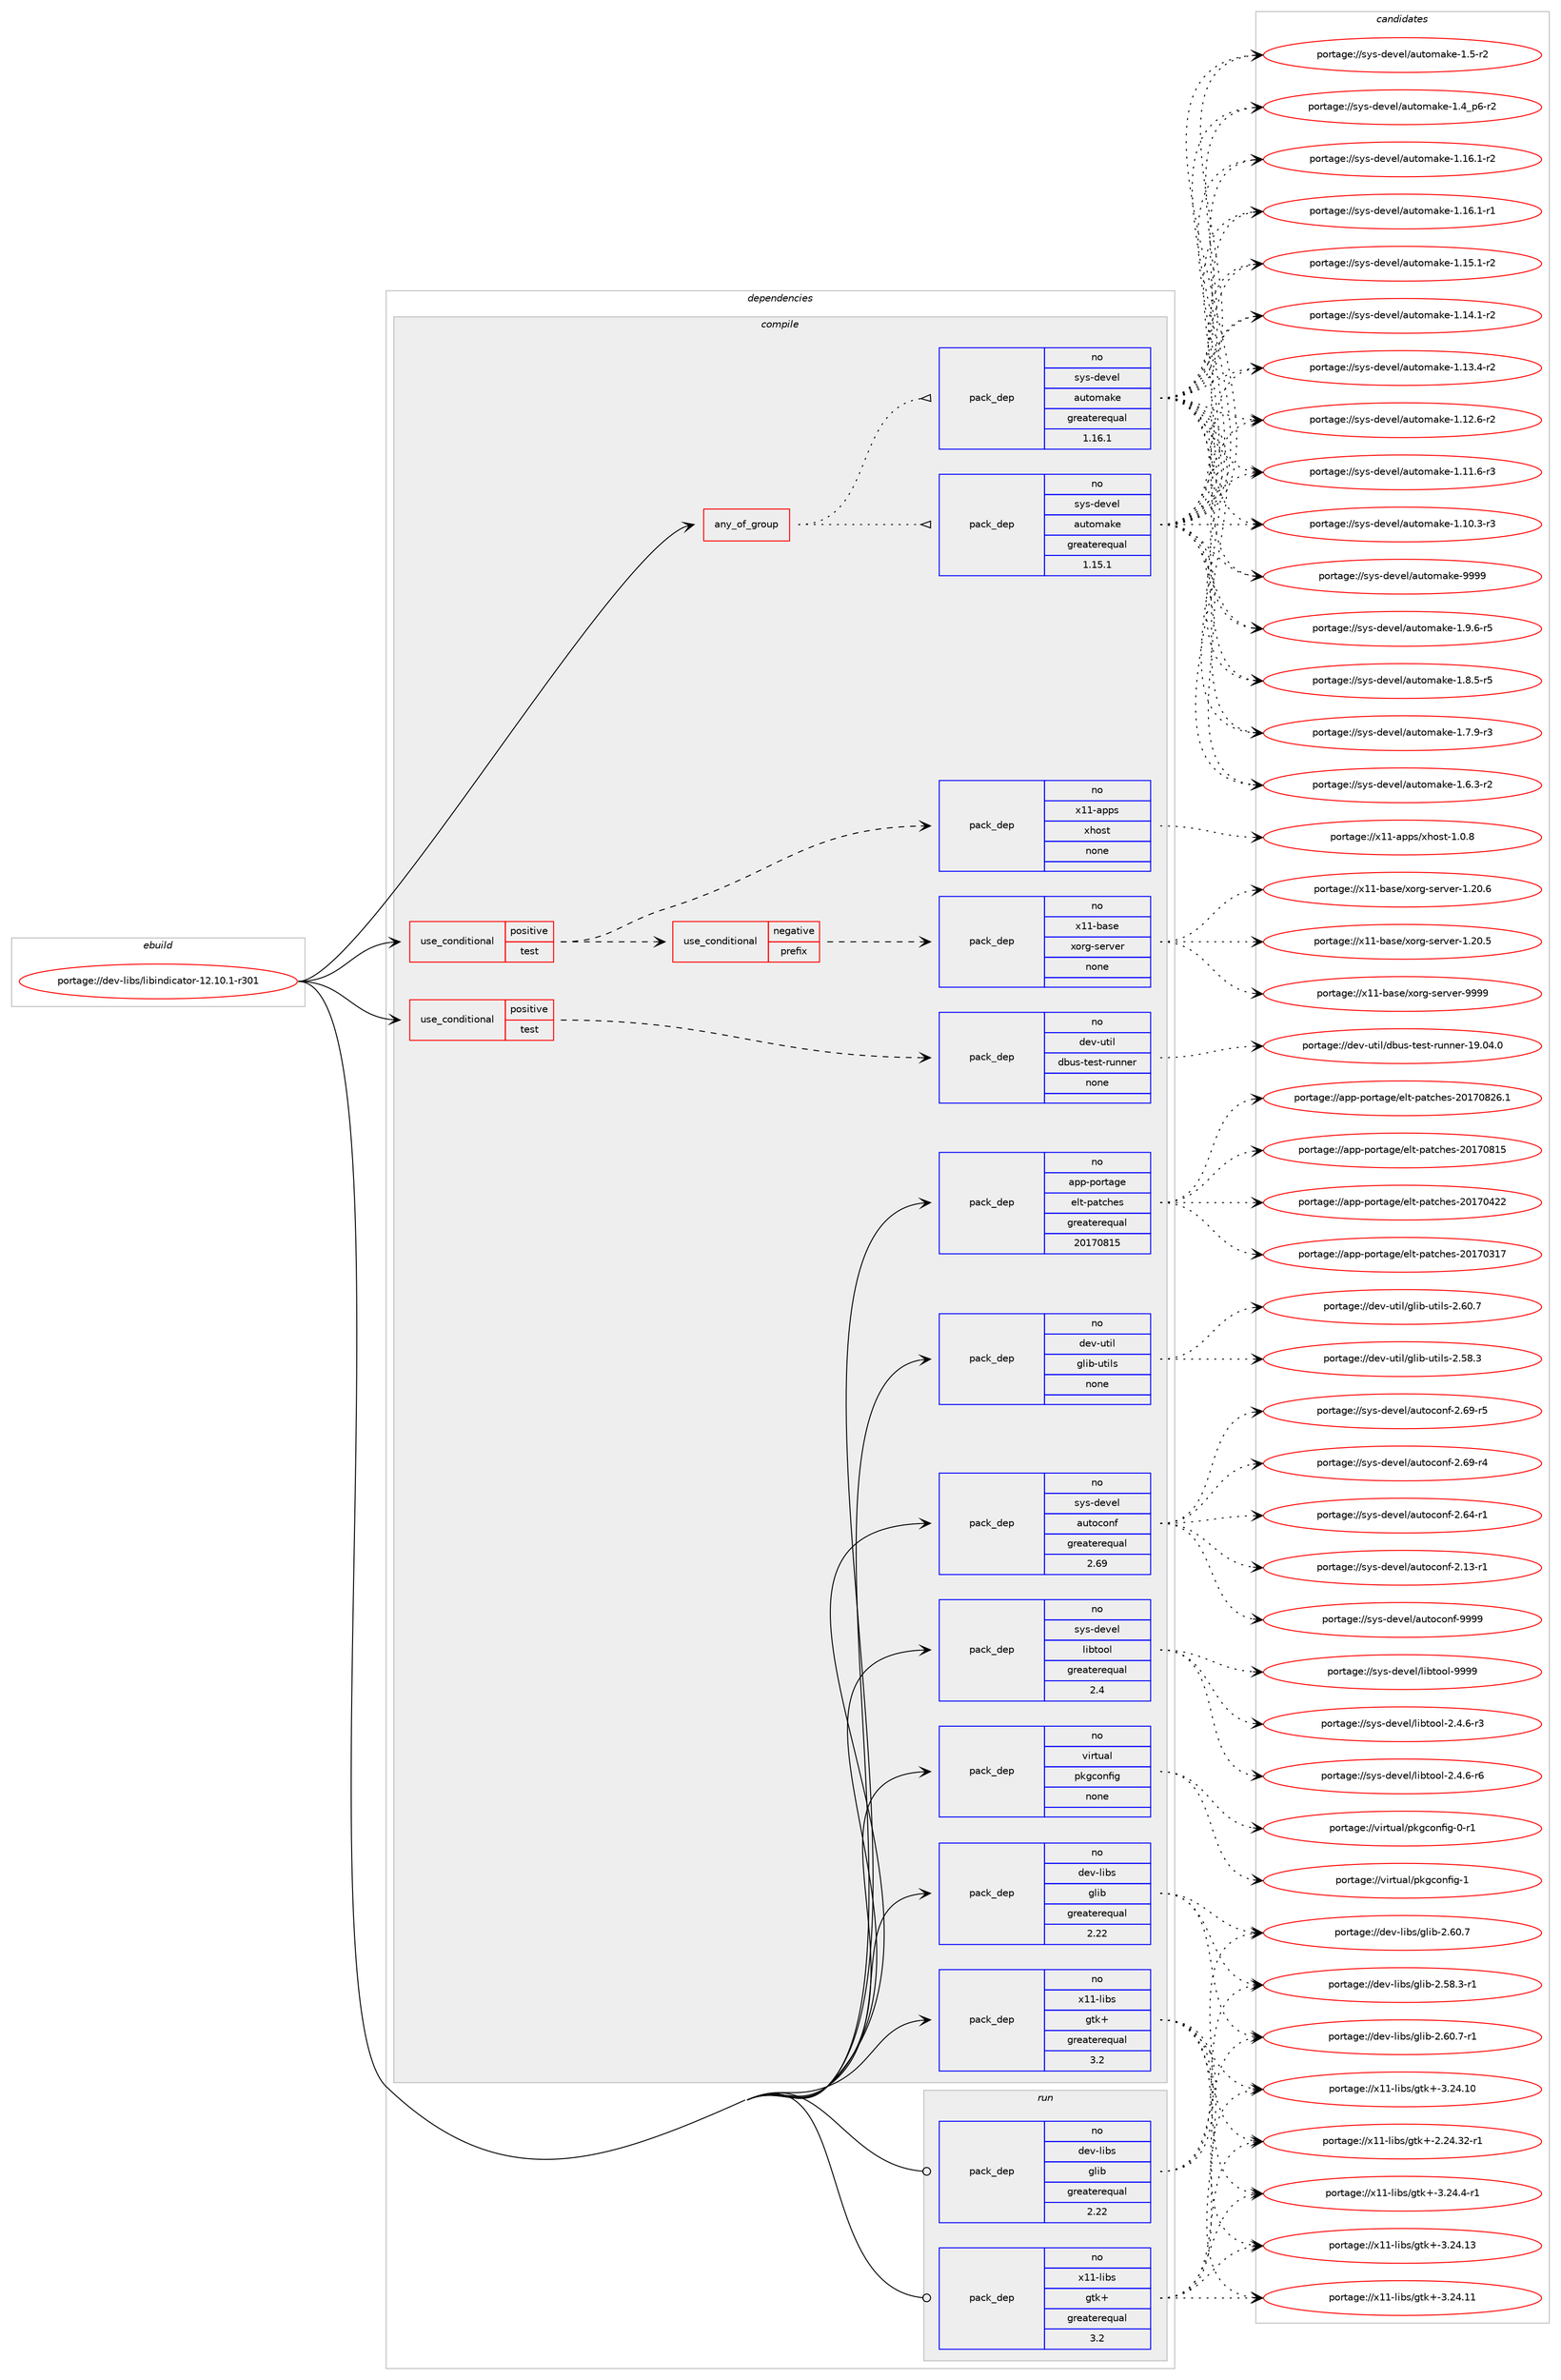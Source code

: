 digraph prolog {

# *************
# Graph options
# *************

newrank=true;
concentrate=true;
compound=true;
graph [rankdir=LR,fontname=Helvetica,fontsize=10,ranksep=1.5];#, ranksep=2.5, nodesep=0.2];
edge  [arrowhead=vee];
node  [fontname=Helvetica,fontsize=10];

# **********
# The ebuild
# **********

subgraph cluster_leftcol {
color=gray;
rank=same;
label=<<i>ebuild</i>>;
id [label="portage://dev-libs/libindicator-12.10.1-r301", color=red, width=4, href="../dev-libs/libindicator-12.10.1-r301.svg"];
}

# ****************
# The dependencies
# ****************

subgraph cluster_midcol {
color=gray;
label=<<i>dependencies</i>>;
subgraph cluster_compile {
fillcolor="#eeeeee";
style=filled;
label=<<i>compile</i>>;
subgraph any5022 {
dependency512124 [label=<<TABLE BORDER="0" CELLBORDER="1" CELLSPACING="0" CELLPADDING="4"><TR><TD CELLPADDING="10">any_of_group</TD></TR></TABLE>>, shape=none, color=red];subgraph pack381604 {
dependency512125 [label=<<TABLE BORDER="0" CELLBORDER="1" CELLSPACING="0" CELLPADDING="4" WIDTH="220"><TR><TD ROWSPAN="6" CELLPADDING="30">pack_dep</TD></TR><TR><TD WIDTH="110">no</TD></TR><TR><TD>sys-devel</TD></TR><TR><TD>automake</TD></TR><TR><TD>greaterequal</TD></TR><TR><TD>1.16.1</TD></TR></TABLE>>, shape=none, color=blue];
}
dependency512124:e -> dependency512125:w [weight=20,style="dotted",arrowhead="oinv"];
subgraph pack381605 {
dependency512126 [label=<<TABLE BORDER="0" CELLBORDER="1" CELLSPACING="0" CELLPADDING="4" WIDTH="220"><TR><TD ROWSPAN="6" CELLPADDING="30">pack_dep</TD></TR><TR><TD WIDTH="110">no</TD></TR><TR><TD>sys-devel</TD></TR><TR><TD>automake</TD></TR><TR><TD>greaterequal</TD></TR><TR><TD>1.15.1</TD></TR></TABLE>>, shape=none, color=blue];
}
dependency512124:e -> dependency512126:w [weight=20,style="dotted",arrowhead="oinv"];
}
id:e -> dependency512124:w [weight=20,style="solid",arrowhead="vee"];
subgraph cond125263 {
dependency512127 [label=<<TABLE BORDER="0" CELLBORDER="1" CELLSPACING="0" CELLPADDING="4"><TR><TD ROWSPAN="3" CELLPADDING="10">use_conditional</TD></TR><TR><TD>positive</TD></TR><TR><TD>test</TD></TR></TABLE>>, shape=none, color=red];
subgraph cond125264 {
dependency512128 [label=<<TABLE BORDER="0" CELLBORDER="1" CELLSPACING="0" CELLPADDING="4"><TR><TD ROWSPAN="3" CELLPADDING="10">use_conditional</TD></TR><TR><TD>negative</TD></TR><TR><TD>prefix</TD></TR></TABLE>>, shape=none, color=red];
subgraph pack381606 {
dependency512129 [label=<<TABLE BORDER="0" CELLBORDER="1" CELLSPACING="0" CELLPADDING="4" WIDTH="220"><TR><TD ROWSPAN="6" CELLPADDING="30">pack_dep</TD></TR><TR><TD WIDTH="110">no</TD></TR><TR><TD>x11-base</TD></TR><TR><TD>xorg-server</TD></TR><TR><TD>none</TD></TR><TR><TD></TD></TR></TABLE>>, shape=none, color=blue];
}
dependency512128:e -> dependency512129:w [weight=20,style="dashed",arrowhead="vee"];
}
dependency512127:e -> dependency512128:w [weight=20,style="dashed",arrowhead="vee"];
subgraph pack381607 {
dependency512130 [label=<<TABLE BORDER="0" CELLBORDER="1" CELLSPACING="0" CELLPADDING="4" WIDTH="220"><TR><TD ROWSPAN="6" CELLPADDING="30">pack_dep</TD></TR><TR><TD WIDTH="110">no</TD></TR><TR><TD>x11-apps</TD></TR><TR><TD>xhost</TD></TR><TR><TD>none</TD></TR><TR><TD></TD></TR></TABLE>>, shape=none, color=blue];
}
dependency512127:e -> dependency512130:w [weight=20,style="dashed",arrowhead="vee"];
}
id:e -> dependency512127:w [weight=20,style="solid",arrowhead="vee"];
subgraph cond125265 {
dependency512131 [label=<<TABLE BORDER="0" CELLBORDER="1" CELLSPACING="0" CELLPADDING="4"><TR><TD ROWSPAN="3" CELLPADDING="10">use_conditional</TD></TR><TR><TD>positive</TD></TR><TR><TD>test</TD></TR></TABLE>>, shape=none, color=red];
subgraph pack381608 {
dependency512132 [label=<<TABLE BORDER="0" CELLBORDER="1" CELLSPACING="0" CELLPADDING="4" WIDTH="220"><TR><TD ROWSPAN="6" CELLPADDING="30">pack_dep</TD></TR><TR><TD WIDTH="110">no</TD></TR><TR><TD>dev-util</TD></TR><TR><TD>dbus-test-runner</TD></TR><TR><TD>none</TD></TR><TR><TD></TD></TR></TABLE>>, shape=none, color=blue];
}
dependency512131:e -> dependency512132:w [weight=20,style="dashed",arrowhead="vee"];
}
id:e -> dependency512131:w [weight=20,style="solid",arrowhead="vee"];
subgraph pack381609 {
dependency512133 [label=<<TABLE BORDER="0" CELLBORDER="1" CELLSPACING="0" CELLPADDING="4" WIDTH="220"><TR><TD ROWSPAN="6" CELLPADDING="30">pack_dep</TD></TR><TR><TD WIDTH="110">no</TD></TR><TR><TD>app-portage</TD></TR><TR><TD>elt-patches</TD></TR><TR><TD>greaterequal</TD></TR><TR><TD>20170815</TD></TR></TABLE>>, shape=none, color=blue];
}
id:e -> dependency512133:w [weight=20,style="solid",arrowhead="vee"];
subgraph pack381610 {
dependency512134 [label=<<TABLE BORDER="0" CELLBORDER="1" CELLSPACING="0" CELLPADDING="4" WIDTH="220"><TR><TD ROWSPAN="6" CELLPADDING="30">pack_dep</TD></TR><TR><TD WIDTH="110">no</TD></TR><TR><TD>dev-libs</TD></TR><TR><TD>glib</TD></TR><TR><TD>greaterequal</TD></TR><TR><TD>2.22</TD></TR></TABLE>>, shape=none, color=blue];
}
id:e -> dependency512134:w [weight=20,style="solid",arrowhead="vee"];
subgraph pack381611 {
dependency512135 [label=<<TABLE BORDER="0" CELLBORDER="1" CELLSPACING="0" CELLPADDING="4" WIDTH="220"><TR><TD ROWSPAN="6" CELLPADDING="30">pack_dep</TD></TR><TR><TD WIDTH="110">no</TD></TR><TR><TD>dev-util</TD></TR><TR><TD>glib-utils</TD></TR><TR><TD>none</TD></TR><TR><TD></TD></TR></TABLE>>, shape=none, color=blue];
}
id:e -> dependency512135:w [weight=20,style="solid",arrowhead="vee"];
subgraph pack381612 {
dependency512136 [label=<<TABLE BORDER="0" CELLBORDER="1" CELLSPACING="0" CELLPADDING="4" WIDTH="220"><TR><TD ROWSPAN="6" CELLPADDING="30">pack_dep</TD></TR><TR><TD WIDTH="110">no</TD></TR><TR><TD>sys-devel</TD></TR><TR><TD>autoconf</TD></TR><TR><TD>greaterequal</TD></TR><TR><TD>2.69</TD></TR></TABLE>>, shape=none, color=blue];
}
id:e -> dependency512136:w [weight=20,style="solid",arrowhead="vee"];
subgraph pack381613 {
dependency512137 [label=<<TABLE BORDER="0" CELLBORDER="1" CELLSPACING="0" CELLPADDING="4" WIDTH="220"><TR><TD ROWSPAN="6" CELLPADDING="30">pack_dep</TD></TR><TR><TD WIDTH="110">no</TD></TR><TR><TD>sys-devel</TD></TR><TR><TD>libtool</TD></TR><TR><TD>greaterequal</TD></TR><TR><TD>2.4</TD></TR></TABLE>>, shape=none, color=blue];
}
id:e -> dependency512137:w [weight=20,style="solid",arrowhead="vee"];
subgraph pack381614 {
dependency512138 [label=<<TABLE BORDER="0" CELLBORDER="1" CELLSPACING="0" CELLPADDING="4" WIDTH="220"><TR><TD ROWSPAN="6" CELLPADDING="30">pack_dep</TD></TR><TR><TD WIDTH="110">no</TD></TR><TR><TD>virtual</TD></TR><TR><TD>pkgconfig</TD></TR><TR><TD>none</TD></TR><TR><TD></TD></TR></TABLE>>, shape=none, color=blue];
}
id:e -> dependency512138:w [weight=20,style="solid",arrowhead="vee"];
subgraph pack381615 {
dependency512139 [label=<<TABLE BORDER="0" CELLBORDER="1" CELLSPACING="0" CELLPADDING="4" WIDTH="220"><TR><TD ROWSPAN="6" CELLPADDING="30">pack_dep</TD></TR><TR><TD WIDTH="110">no</TD></TR><TR><TD>x11-libs</TD></TR><TR><TD>gtk+</TD></TR><TR><TD>greaterequal</TD></TR><TR><TD>3.2</TD></TR></TABLE>>, shape=none, color=blue];
}
id:e -> dependency512139:w [weight=20,style="solid",arrowhead="vee"];
}
subgraph cluster_compileandrun {
fillcolor="#eeeeee";
style=filled;
label=<<i>compile and run</i>>;
}
subgraph cluster_run {
fillcolor="#eeeeee";
style=filled;
label=<<i>run</i>>;
subgraph pack381616 {
dependency512140 [label=<<TABLE BORDER="0" CELLBORDER="1" CELLSPACING="0" CELLPADDING="4" WIDTH="220"><TR><TD ROWSPAN="6" CELLPADDING="30">pack_dep</TD></TR><TR><TD WIDTH="110">no</TD></TR><TR><TD>dev-libs</TD></TR><TR><TD>glib</TD></TR><TR><TD>greaterequal</TD></TR><TR><TD>2.22</TD></TR></TABLE>>, shape=none, color=blue];
}
id:e -> dependency512140:w [weight=20,style="solid",arrowhead="odot"];
subgraph pack381617 {
dependency512141 [label=<<TABLE BORDER="0" CELLBORDER="1" CELLSPACING="0" CELLPADDING="4" WIDTH="220"><TR><TD ROWSPAN="6" CELLPADDING="30">pack_dep</TD></TR><TR><TD WIDTH="110">no</TD></TR><TR><TD>x11-libs</TD></TR><TR><TD>gtk+</TD></TR><TR><TD>greaterequal</TD></TR><TR><TD>3.2</TD></TR></TABLE>>, shape=none, color=blue];
}
id:e -> dependency512141:w [weight=20,style="solid",arrowhead="odot"];
}
}

# **************
# The candidates
# **************

subgraph cluster_choices {
rank=same;
color=gray;
label=<<i>candidates</i>>;

subgraph choice381604 {
color=black;
nodesep=1;
choice115121115451001011181011084797117116111109971071014557575757 [label="portage://sys-devel/automake-9999", color=red, width=4,href="../sys-devel/automake-9999.svg"];
choice115121115451001011181011084797117116111109971071014549465746544511453 [label="portage://sys-devel/automake-1.9.6-r5", color=red, width=4,href="../sys-devel/automake-1.9.6-r5.svg"];
choice115121115451001011181011084797117116111109971071014549465646534511453 [label="portage://sys-devel/automake-1.8.5-r5", color=red, width=4,href="../sys-devel/automake-1.8.5-r5.svg"];
choice115121115451001011181011084797117116111109971071014549465546574511451 [label="portage://sys-devel/automake-1.7.9-r3", color=red, width=4,href="../sys-devel/automake-1.7.9-r3.svg"];
choice115121115451001011181011084797117116111109971071014549465446514511450 [label="portage://sys-devel/automake-1.6.3-r2", color=red, width=4,href="../sys-devel/automake-1.6.3-r2.svg"];
choice11512111545100101118101108479711711611110997107101454946534511450 [label="portage://sys-devel/automake-1.5-r2", color=red, width=4,href="../sys-devel/automake-1.5-r2.svg"];
choice115121115451001011181011084797117116111109971071014549465295112544511450 [label="portage://sys-devel/automake-1.4_p6-r2", color=red, width=4,href="../sys-devel/automake-1.4_p6-r2.svg"];
choice11512111545100101118101108479711711611110997107101454946495446494511450 [label="portage://sys-devel/automake-1.16.1-r2", color=red, width=4,href="../sys-devel/automake-1.16.1-r2.svg"];
choice11512111545100101118101108479711711611110997107101454946495446494511449 [label="portage://sys-devel/automake-1.16.1-r1", color=red, width=4,href="../sys-devel/automake-1.16.1-r1.svg"];
choice11512111545100101118101108479711711611110997107101454946495346494511450 [label="portage://sys-devel/automake-1.15.1-r2", color=red, width=4,href="../sys-devel/automake-1.15.1-r2.svg"];
choice11512111545100101118101108479711711611110997107101454946495246494511450 [label="portage://sys-devel/automake-1.14.1-r2", color=red, width=4,href="../sys-devel/automake-1.14.1-r2.svg"];
choice11512111545100101118101108479711711611110997107101454946495146524511450 [label="portage://sys-devel/automake-1.13.4-r2", color=red, width=4,href="../sys-devel/automake-1.13.4-r2.svg"];
choice11512111545100101118101108479711711611110997107101454946495046544511450 [label="portage://sys-devel/automake-1.12.6-r2", color=red, width=4,href="../sys-devel/automake-1.12.6-r2.svg"];
choice11512111545100101118101108479711711611110997107101454946494946544511451 [label="portage://sys-devel/automake-1.11.6-r3", color=red, width=4,href="../sys-devel/automake-1.11.6-r3.svg"];
choice11512111545100101118101108479711711611110997107101454946494846514511451 [label="portage://sys-devel/automake-1.10.3-r3", color=red, width=4,href="../sys-devel/automake-1.10.3-r3.svg"];
dependency512125:e -> choice115121115451001011181011084797117116111109971071014557575757:w [style=dotted,weight="100"];
dependency512125:e -> choice115121115451001011181011084797117116111109971071014549465746544511453:w [style=dotted,weight="100"];
dependency512125:e -> choice115121115451001011181011084797117116111109971071014549465646534511453:w [style=dotted,weight="100"];
dependency512125:e -> choice115121115451001011181011084797117116111109971071014549465546574511451:w [style=dotted,weight="100"];
dependency512125:e -> choice115121115451001011181011084797117116111109971071014549465446514511450:w [style=dotted,weight="100"];
dependency512125:e -> choice11512111545100101118101108479711711611110997107101454946534511450:w [style=dotted,weight="100"];
dependency512125:e -> choice115121115451001011181011084797117116111109971071014549465295112544511450:w [style=dotted,weight="100"];
dependency512125:e -> choice11512111545100101118101108479711711611110997107101454946495446494511450:w [style=dotted,weight="100"];
dependency512125:e -> choice11512111545100101118101108479711711611110997107101454946495446494511449:w [style=dotted,weight="100"];
dependency512125:e -> choice11512111545100101118101108479711711611110997107101454946495346494511450:w [style=dotted,weight="100"];
dependency512125:e -> choice11512111545100101118101108479711711611110997107101454946495246494511450:w [style=dotted,weight="100"];
dependency512125:e -> choice11512111545100101118101108479711711611110997107101454946495146524511450:w [style=dotted,weight="100"];
dependency512125:e -> choice11512111545100101118101108479711711611110997107101454946495046544511450:w [style=dotted,weight="100"];
dependency512125:e -> choice11512111545100101118101108479711711611110997107101454946494946544511451:w [style=dotted,weight="100"];
dependency512125:e -> choice11512111545100101118101108479711711611110997107101454946494846514511451:w [style=dotted,weight="100"];
}
subgraph choice381605 {
color=black;
nodesep=1;
choice115121115451001011181011084797117116111109971071014557575757 [label="portage://sys-devel/automake-9999", color=red, width=4,href="../sys-devel/automake-9999.svg"];
choice115121115451001011181011084797117116111109971071014549465746544511453 [label="portage://sys-devel/automake-1.9.6-r5", color=red, width=4,href="../sys-devel/automake-1.9.6-r5.svg"];
choice115121115451001011181011084797117116111109971071014549465646534511453 [label="portage://sys-devel/automake-1.8.5-r5", color=red, width=4,href="../sys-devel/automake-1.8.5-r5.svg"];
choice115121115451001011181011084797117116111109971071014549465546574511451 [label="portage://sys-devel/automake-1.7.9-r3", color=red, width=4,href="../sys-devel/automake-1.7.9-r3.svg"];
choice115121115451001011181011084797117116111109971071014549465446514511450 [label="portage://sys-devel/automake-1.6.3-r2", color=red, width=4,href="../sys-devel/automake-1.6.3-r2.svg"];
choice11512111545100101118101108479711711611110997107101454946534511450 [label="portage://sys-devel/automake-1.5-r2", color=red, width=4,href="../sys-devel/automake-1.5-r2.svg"];
choice115121115451001011181011084797117116111109971071014549465295112544511450 [label="portage://sys-devel/automake-1.4_p6-r2", color=red, width=4,href="../sys-devel/automake-1.4_p6-r2.svg"];
choice11512111545100101118101108479711711611110997107101454946495446494511450 [label="portage://sys-devel/automake-1.16.1-r2", color=red, width=4,href="../sys-devel/automake-1.16.1-r2.svg"];
choice11512111545100101118101108479711711611110997107101454946495446494511449 [label="portage://sys-devel/automake-1.16.1-r1", color=red, width=4,href="../sys-devel/automake-1.16.1-r1.svg"];
choice11512111545100101118101108479711711611110997107101454946495346494511450 [label="portage://sys-devel/automake-1.15.1-r2", color=red, width=4,href="../sys-devel/automake-1.15.1-r2.svg"];
choice11512111545100101118101108479711711611110997107101454946495246494511450 [label="portage://sys-devel/automake-1.14.1-r2", color=red, width=4,href="../sys-devel/automake-1.14.1-r2.svg"];
choice11512111545100101118101108479711711611110997107101454946495146524511450 [label="portage://sys-devel/automake-1.13.4-r2", color=red, width=4,href="../sys-devel/automake-1.13.4-r2.svg"];
choice11512111545100101118101108479711711611110997107101454946495046544511450 [label="portage://sys-devel/automake-1.12.6-r2", color=red, width=4,href="../sys-devel/automake-1.12.6-r2.svg"];
choice11512111545100101118101108479711711611110997107101454946494946544511451 [label="portage://sys-devel/automake-1.11.6-r3", color=red, width=4,href="../sys-devel/automake-1.11.6-r3.svg"];
choice11512111545100101118101108479711711611110997107101454946494846514511451 [label="portage://sys-devel/automake-1.10.3-r3", color=red, width=4,href="../sys-devel/automake-1.10.3-r3.svg"];
dependency512126:e -> choice115121115451001011181011084797117116111109971071014557575757:w [style=dotted,weight="100"];
dependency512126:e -> choice115121115451001011181011084797117116111109971071014549465746544511453:w [style=dotted,weight="100"];
dependency512126:e -> choice115121115451001011181011084797117116111109971071014549465646534511453:w [style=dotted,weight="100"];
dependency512126:e -> choice115121115451001011181011084797117116111109971071014549465546574511451:w [style=dotted,weight="100"];
dependency512126:e -> choice115121115451001011181011084797117116111109971071014549465446514511450:w [style=dotted,weight="100"];
dependency512126:e -> choice11512111545100101118101108479711711611110997107101454946534511450:w [style=dotted,weight="100"];
dependency512126:e -> choice115121115451001011181011084797117116111109971071014549465295112544511450:w [style=dotted,weight="100"];
dependency512126:e -> choice11512111545100101118101108479711711611110997107101454946495446494511450:w [style=dotted,weight="100"];
dependency512126:e -> choice11512111545100101118101108479711711611110997107101454946495446494511449:w [style=dotted,weight="100"];
dependency512126:e -> choice11512111545100101118101108479711711611110997107101454946495346494511450:w [style=dotted,weight="100"];
dependency512126:e -> choice11512111545100101118101108479711711611110997107101454946495246494511450:w [style=dotted,weight="100"];
dependency512126:e -> choice11512111545100101118101108479711711611110997107101454946495146524511450:w [style=dotted,weight="100"];
dependency512126:e -> choice11512111545100101118101108479711711611110997107101454946495046544511450:w [style=dotted,weight="100"];
dependency512126:e -> choice11512111545100101118101108479711711611110997107101454946494946544511451:w [style=dotted,weight="100"];
dependency512126:e -> choice11512111545100101118101108479711711611110997107101454946494846514511451:w [style=dotted,weight="100"];
}
subgraph choice381606 {
color=black;
nodesep=1;
choice120494945989711510147120111114103451151011141181011144557575757 [label="portage://x11-base/xorg-server-9999", color=red, width=4,href="../x11-base/xorg-server-9999.svg"];
choice1204949459897115101471201111141034511510111411810111445494650484654 [label="portage://x11-base/xorg-server-1.20.6", color=red, width=4,href="../x11-base/xorg-server-1.20.6.svg"];
choice1204949459897115101471201111141034511510111411810111445494650484653 [label="portage://x11-base/xorg-server-1.20.5", color=red, width=4,href="../x11-base/xorg-server-1.20.5.svg"];
dependency512129:e -> choice120494945989711510147120111114103451151011141181011144557575757:w [style=dotted,weight="100"];
dependency512129:e -> choice1204949459897115101471201111141034511510111411810111445494650484654:w [style=dotted,weight="100"];
dependency512129:e -> choice1204949459897115101471201111141034511510111411810111445494650484653:w [style=dotted,weight="100"];
}
subgraph choice381607 {
color=black;
nodesep=1;
choice1204949459711211211547120104111115116454946484656 [label="portage://x11-apps/xhost-1.0.8", color=red, width=4,href="../x11-apps/xhost-1.0.8.svg"];
dependency512130:e -> choice1204949459711211211547120104111115116454946484656:w [style=dotted,weight="100"];
}
subgraph choice381608 {
color=black;
nodesep=1;
choice10010111845117116105108471009811711545116101115116451141171101101011144549574648524648 [label="portage://dev-util/dbus-test-runner-19.04.0", color=red, width=4,href="../dev-util/dbus-test-runner-19.04.0.svg"];
dependency512132:e -> choice10010111845117116105108471009811711545116101115116451141171101101011144549574648524648:w [style=dotted,weight="100"];
}
subgraph choice381609 {
color=black;
nodesep=1;
choice971121124511211111411697103101471011081164511297116991041011154550484955485650544649 [label="portage://app-portage/elt-patches-20170826.1", color=red, width=4,href="../app-portage/elt-patches-20170826.1.svg"];
choice97112112451121111141169710310147101108116451129711699104101115455048495548564953 [label="portage://app-portage/elt-patches-20170815", color=red, width=4,href="../app-portage/elt-patches-20170815.svg"];
choice97112112451121111141169710310147101108116451129711699104101115455048495548525050 [label="portage://app-portage/elt-patches-20170422", color=red, width=4,href="../app-portage/elt-patches-20170422.svg"];
choice97112112451121111141169710310147101108116451129711699104101115455048495548514955 [label="portage://app-portage/elt-patches-20170317", color=red, width=4,href="../app-portage/elt-patches-20170317.svg"];
dependency512133:e -> choice971121124511211111411697103101471011081164511297116991041011154550484955485650544649:w [style=dotted,weight="100"];
dependency512133:e -> choice97112112451121111141169710310147101108116451129711699104101115455048495548564953:w [style=dotted,weight="100"];
dependency512133:e -> choice97112112451121111141169710310147101108116451129711699104101115455048495548525050:w [style=dotted,weight="100"];
dependency512133:e -> choice97112112451121111141169710310147101108116451129711699104101115455048495548514955:w [style=dotted,weight="100"];
}
subgraph choice381610 {
color=black;
nodesep=1;
choice10010111845108105981154710310810598455046544846554511449 [label="portage://dev-libs/glib-2.60.7-r1", color=red, width=4,href="../dev-libs/glib-2.60.7-r1.svg"];
choice1001011184510810598115471031081059845504654484655 [label="portage://dev-libs/glib-2.60.7", color=red, width=4,href="../dev-libs/glib-2.60.7.svg"];
choice10010111845108105981154710310810598455046535646514511449 [label="portage://dev-libs/glib-2.58.3-r1", color=red, width=4,href="../dev-libs/glib-2.58.3-r1.svg"];
dependency512134:e -> choice10010111845108105981154710310810598455046544846554511449:w [style=dotted,weight="100"];
dependency512134:e -> choice1001011184510810598115471031081059845504654484655:w [style=dotted,weight="100"];
dependency512134:e -> choice10010111845108105981154710310810598455046535646514511449:w [style=dotted,weight="100"];
}
subgraph choice381611 {
color=black;
nodesep=1;
choice1001011184511711610510847103108105984511711610510811545504654484655 [label="portage://dev-util/glib-utils-2.60.7", color=red, width=4,href="../dev-util/glib-utils-2.60.7.svg"];
choice1001011184511711610510847103108105984511711610510811545504653564651 [label="portage://dev-util/glib-utils-2.58.3", color=red, width=4,href="../dev-util/glib-utils-2.58.3.svg"];
dependency512135:e -> choice1001011184511711610510847103108105984511711610510811545504654484655:w [style=dotted,weight="100"];
dependency512135:e -> choice1001011184511711610510847103108105984511711610510811545504653564651:w [style=dotted,weight="100"];
}
subgraph choice381612 {
color=black;
nodesep=1;
choice115121115451001011181011084797117116111991111101024557575757 [label="portage://sys-devel/autoconf-9999", color=red, width=4,href="../sys-devel/autoconf-9999.svg"];
choice1151211154510010111810110847971171161119911111010245504654574511453 [label="portage://sys-devel/autoconf-2.69-r5", color=red, width=4,href="../sys-devel/autoconf-2.69-r5.svg"];
choice1151211154510010111810110847971171161119911111010245504654574511452 [label="portage://sys-devel/autoconf-2.69-r4", color=red, width=4,href="../sys-devel/autoconf-2.69-r4.svg"];
choice1151211154510010111810110847971171161119911111010245504654524511449 [label="portage://sys-devel/autoconf-2.64-r1", color=red, width=4,href="../sys-devel/autoconf-2.64-r1.svg"];
choice1151211154510010111810110847971171161119911111010245504649514511449 [label="portage://sys-devel/autoconf-2.13-r1", color=red, width=4,href="../sys-devel/autoconf-2.13-r1.svg"];
dependency512136:e -> choice115121115451001011181011084797117116111991111101024557575757:w [style=dotted,weight="100"];
dependency512136:e -> choice1151211154510010111810110847971171161119911111010245504654574511453:w [style=dotted,weight="100"];
dependency512136:e -> choice1151211154510010111810110847971171161119911111010245504654574511452:w [style=dotted,weight="100"];
dependency512136:e -> choice1151211154510010111810110847971171161119911111010245504654524511449:w [style=dotted,weight="100"];
dependency512136:e -> choice1151211154510010111810110847971171161119911111010245504649514511449:w [style=dotted,weight="100"];
}
subgraph choice381613 {
color=black;
nodesep=1;
choice1151211154510010111810110847108105981161111111084557575757 [label="portage://sys-devel/libtool-9999", color=red, width=4,href="../sys-devel/libtool-9999.svg"];
choice1151211154510010111810110847108105981161111111084550465246544511454 [label="portage://sys-devel/libtool-2.4.6-r6", color=red, width=4,href="../sys-devel/libtool-2.4.6-r6.svg"];
choice1151211154510010111810110847108105981161111111084550465246544511451 [label="portage://sys-devel/libtool-2.4.6-r3", color=red, width=4,href="../sys-devel/libtool-2.4.6-r3.svg"];
dependency512137:e -> choice1151211154510010111810110847108105981161111111084557575757:w [style=dotted,weight="100"];
dependency512137:e -> choice1151211154510010111810110847108105981161111111084550465246544511454:w [style=dotted,weight="100"];
dependency512137:e -> choice1151211154510010111810110847108105981161111111084550465246544511451:w [style=dotted,weight="100"];
}
subgraph choice381614 {
color=black;
nodesep=1;
choice1181051141161179710847112107103991111101021051034549 [label="portage://virtual/pkgconfig-1", color=red, width=4,href="../virtual/pkgconfig-1.svg"];
choice11810511411611797108471121071039911111010210510345484511449 [label="portage://virtual/pkgconfig-0-r1", color=red, width=4,href="../virtual/pkgconfig-0-r1.svg"];
dependency512138:e -> choice1181051141161179710847112107103991111101021051034549:w [style=dotted,weight="100"];
dependency512138:e -> choice11810511411611797108471121071039911111010210510345484511449:w [style=dotted,weight="100"];
}
subgraph choice381615 {
color=black;
nodesep=1;
choice120494945108105981154710311610743455146505246524511449 [label="portage://x11-libs/gtk+-3.24.4-r1", color=red, width=4,href="../x11-libs/gtk+-3.24.4-r1.svg"];
choice1204949451081059811547103116107434551465052464951 [label="portage://x11-libs/gtk+-3.24.13", color=red, width=4,href="../x11-libs/gtk+-3.24.13.svg"];
choice1204949451081059811547103116107434551465052464949 [label="portage://x11-libs/gtk+-3.24.11", color=red, width=4,href="../x11-libs/gtk+-3.24.11.svg"];
choice1204949451081059811547103116107434551465052464948 [label="portage://x11-libs/gtk+-3.24.10", color=red, width=4,href="../x11-libs/gtk+-3.24.10.svg"];
choice12049494510810598115471031161074345504650524651504511449 [label="portage://x11-libs/gtk+-2.24.32-r1", color=red, width=4,href="../x11-libs/gtk+-2.24.32-r1.svg"];
dependency512139:e -> choice120494945108105981154710311610743455146505246524511449:w [style=dotted,weight="100"];
dependency512139:e -> choice1204949451081059811547103116107434551465052464951:w [style=dotted,weight="100"];
dependency512139:e -> choice1204949451081059811547103116107434551465052464949:w [style=dotted,weight="100"];
dependency512139:e -> choice1204949451081059811547103116107434551465052464948:w [style=dotted,weight="100"];
dependency512139:e -> choice12049494510810598115471031161074345504650524651504511449:w [style=dotted,weight="100"];
}
subgraph choice381616 {
color=black;
nodesep=1;
choice10010111845108105981154710310810598455046544846554511449 [label="portage://dev-libs/glib-2.60.7-r1", color=red, width=4,href="../dev-libs/glib-2.60.7-r1.svg"];
choice1001011184510810598115471031081059845504654484655 [label="portage://dev-libs/glib-2.60.7", color=red, width=4,href="../dev-libs/glib-2.60.7.svg"];
choice10010111845108105981154710310810598455046535646514511449 [label="portage://dev-libs/glib-2.58.3-r1", color=red, width=4,href="../dev-libs/glib-2.58.3-r1.svg"];
dependency512140:e -> choice10010111845108105981154710310810598455046544846554511449:w [style=dotted,weight="100"];
dependency512140:e -> choice1001011184510810598115471031081059845504654484655:w [style=dotted,weight="100"];
dependency512140:e -> choice10010111845108105981154710310810598455046535646514511449:w [style=dotted,weight="100"];
}
subgraph choice381617 {
color=black;
nodesep=1;
choice120494945108105981154710311610743455146505246524511449 [label="portage://x11-libs/gtk+-3.24.4-r1", color=red, width=4,href="../x11-libs/gtk+-3.24.4-r1.svg"];
choice1204949451081059811547103116107434551465052464951 [label="portage://x11-libs/gtk+-3.24.13", color=red, width=4,href="../x11-libs/gtk+-3.24.13.svg"];
choice1204949451081059811547103116107434551465052464949 [label="portage://x11-libs/gtk+-3.24.11", color=red, width=4,href="../x11-libs/gtk+-3.24.11.svg"];
choice1204949451081059811547103116107434551465052464948 [label="portage://x11-libs/gtk+-3.24.10", color=red, width=4,href="../x11-libs/gtk+-3.24.10.svg"];
choice12049494510810598115471031161074345504650524651504511449 [label="portage://x11-libs/gtk+-2.24.32-r1", color=red, width=4,href="../x11-libs/gtk+-2.24.32-r1.svg"];
dependency512141:e -> choice120494945108105981154710311610743455146505246524511449:w [style=dotted,weight="100"];
dependency512141:e -> choice1204949451081059811547103116107434551465052464951:w [style=dotted,weight="100"];
dependency512141:e -> choice1204949451081059811547103116107434551465052464949:w [style=dotted,weight="100"];
dependency512141:e -> choice1204949451081059811547103116107434551465052464948:w [style=dotted,weight="100"];
dependency512141:e -> choice12049494510810598115471031161074345504650524651504511449:w [style=dotted,weight="100"];
}
}

}
